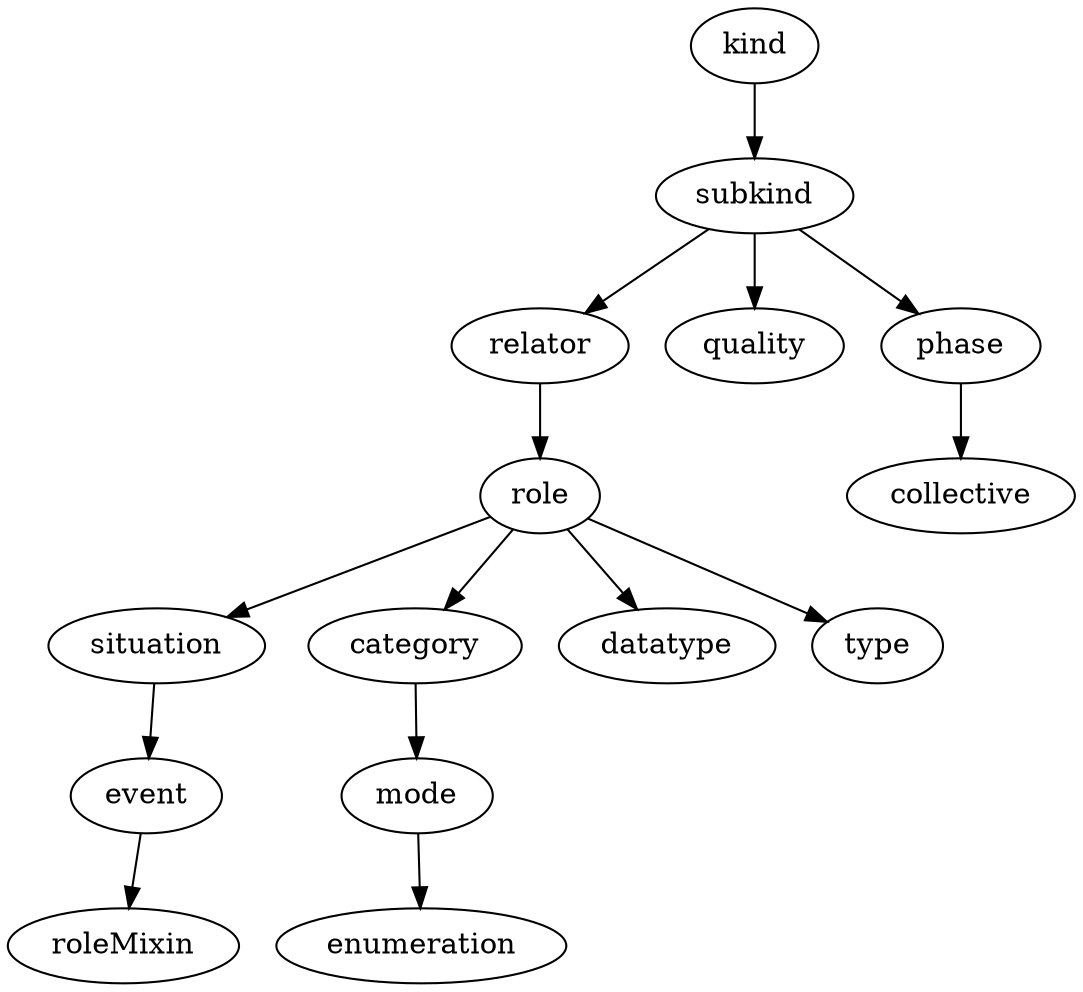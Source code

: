 strict digraph  {
kind;
subkind;
relator;
quality;
phase;
role;
situation;
category;
datatype;
type;
collective;
event;
roleMixin;
mode;
enumeration;
kind -> subkind;
subkind -> relator;
subkind -> quality;
subkind -> phase;
relator -> role;
phase -> collective;
role -> situation;
role -> category;
role -> datatype;
role -> type;
situation -> event;
category -> mode;
event -> roleMixin;
mode -> enumeration;
}

